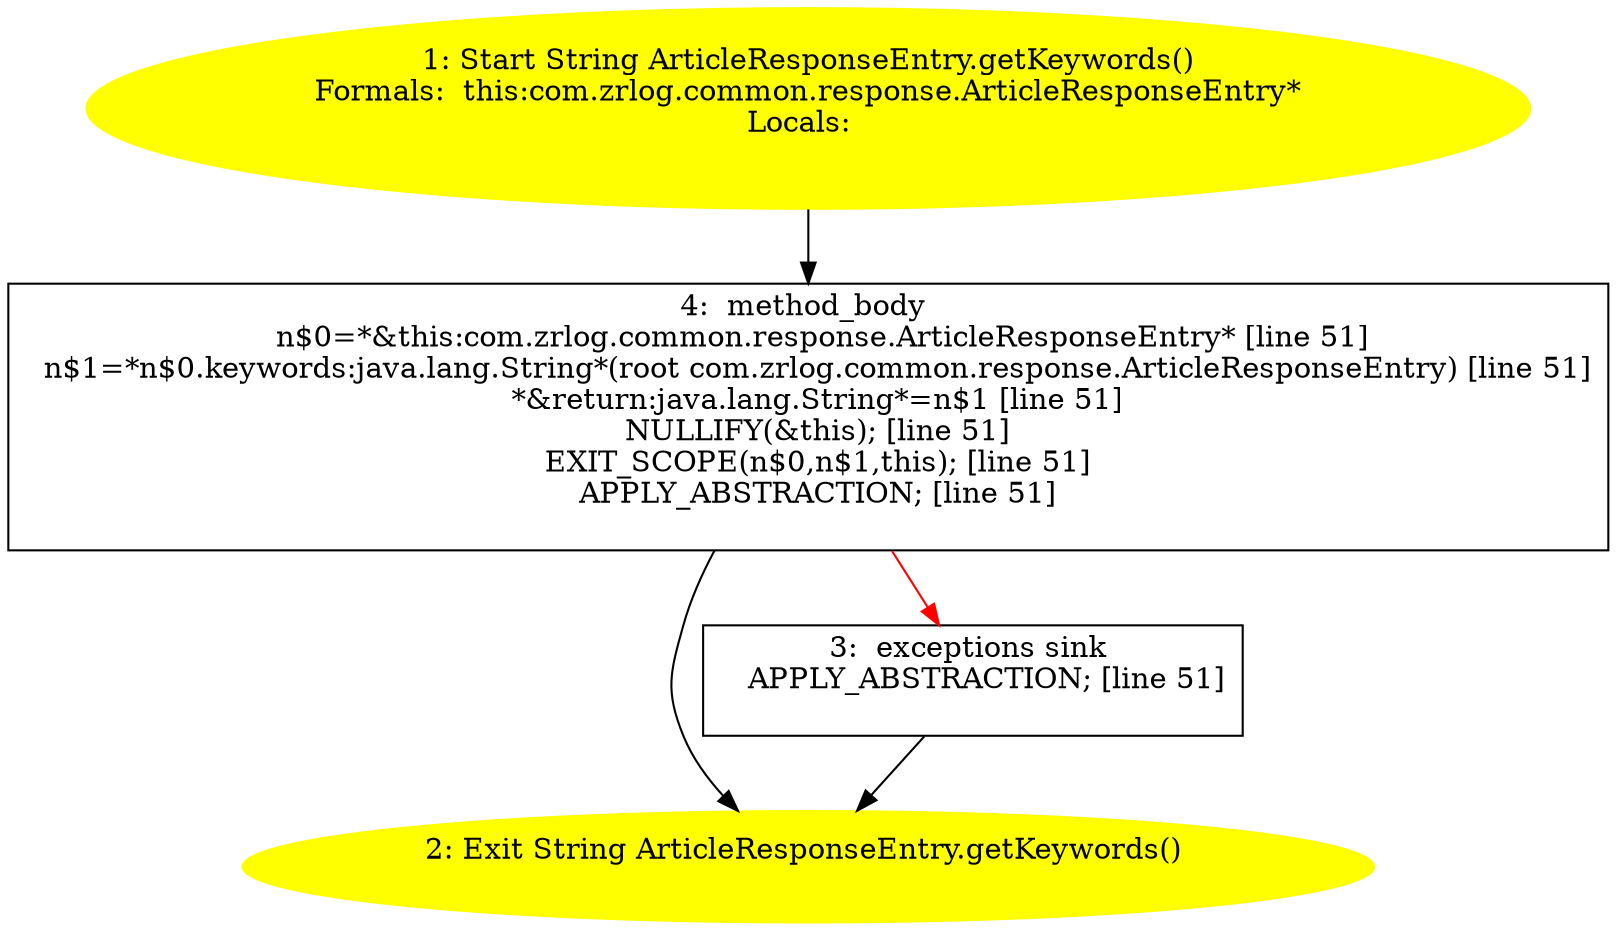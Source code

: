 /* @generated */
digraph cfg {
"com.zrlog.common.response.ArticleResponseEntry.getKeywords():java.lang.String.ca856876b739787863d3a982b29a6959_1" [label="1: Start String ArticleResponseEntry.getKeywords()\nFormals:  this:com.zrlog.common.response.ArticleResponseEntry*\nLocals:  \n  " color=yellow style=filled]
	

	 "com.zrlog.common.response.ArticleResponseEntry.getKeywords():java.lang.String.ca856876b739787863d3a982b29a6959_1" -> "com.zrlog.common.response.ArticleResponseEntry.getKeywords():java.lang.String.ca856876b739787863d3a982b29a6959_4" ;
"com.zrlog.common.response.ArticleResponseEntry.getKeywords():java.lang.String.ca856876b739787863d3a982b29a6959_2" [label="2: Exit String ArticleResponseEntry.getKeywords() \n  " color=yellow style=filled]
	

"com.zrlog.common.response.ArticleResponseEntry.getKeywords():java.lang.String.ca856876b739787863d3a982b29a6959_3" [label="3:  exceptions sink \n   APPLY_ABSTRACTION; [line 51]\n " shape="box"]
	

	 "com.zrlog.common.response.ArticleResponseEntry.getKeywords():java.lang.String.ca856876b739787863d3a982b29a6959_3" -> "com.zrlog.common.response.ArticleResponseEntry.getKeywords():java.lang.String.ca856876b739787863d3a982b29a6959_2" ;
"com.zrlog.common.response.ArticleResponseEntry.getKeywords():java.lang.String.ca856876b739787863d3a982b29a6959_4" [label="4:  method_body \n   n$0=*&this:com.zrlog.common.response.ArticleResponseEntry* [line 51]\n  n$1=*n$0.keywords:java.lang.String*(root com.zrlog.common.response.ArticleResponseEntry) [line 51]\n  *&return:java.lang.String*=n$1 [line 51]\n  NULLIFY(&this); [line 51]\n  EXIT_SCOPE(n$0,n$1,this); [line 51]\n  APPLY_ABSTRACTION; [line 51]\n " shape="box"]
	

	 "com.zrlog.common.response.ArticleResponseEntry.getKeywords():java.lang.String.ca856876b739787863d3a982b29a6959_4" -> "com.zrlog.common.response.ArticleResponseEntry.getKeywords():java.lang.String.ca856876b739787863d3a982b29a6959_2" ;
	 "com.zrlog.common.response.ArticleResponseEntry.getKeywords():java.lang.String.ca856876b739787863d3a982b29a6959_4" -> "com.zrlog.common.response.ArticleResponseEntry.getKeywords():java.lang.String.ca856876b739787863d3a982b29a6959_3" [color="red" ];
}
